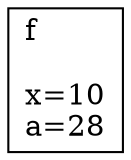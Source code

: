 digraph G {
    f [shape=box, label="f\l\lx=10\la=28"]
    //g [shape=box, label="g\l\ly=10\lb undefined"]
    //h [shape=box, label="h\l\lz=15"]
    //f -> g
    //g -> h
}
